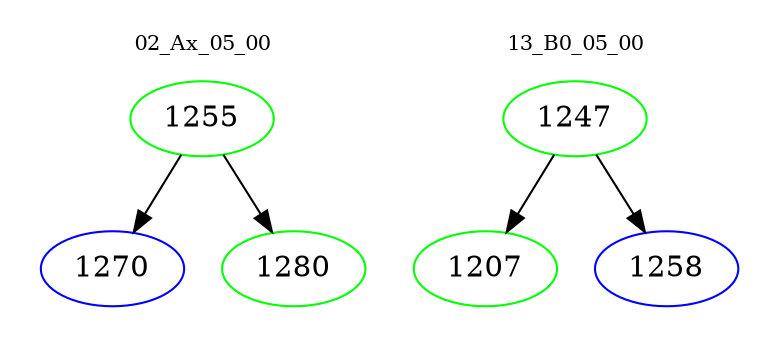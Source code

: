 digraph{
subgraph cluster_0 {
color = white
label = "02_Ax_05_00";
fontsize=10;
T0_1255 [label="1255", color="green"]
T0_1255 -> T0_1270 [color="black"]
T0_1270 [label="1270", color="blue"]
T0_1255 -> T0_1280 [color="black"]
T0_1280 [label="1280", color="green"]
}
subgraph cluster_1 {
color = white
label = "13_B0_05_00";
fontsize=10;
T1_1247 [label="1247", color="green"]
T1_1247 -> T1_1207 [color="black"]
T1_1207 [label="1207", color="green"]
T1_1247 -> T1_1258 [color="black"]
T1_1258 [label="1258", color="blue"]
}
}
